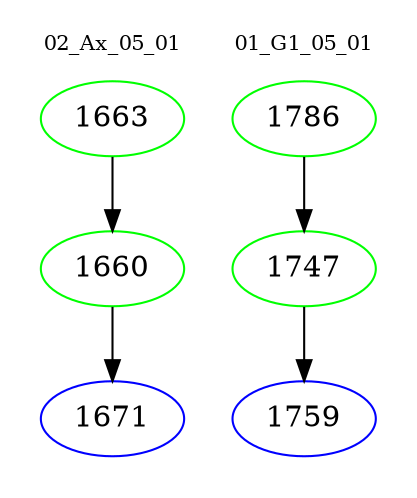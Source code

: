 digraph{
subgraph cluster_0 {
color = white
label = "02_Ax_05_01";
fontsize=10;
T0_1663 [label="1663", color="green"]
T0_1663 -> T0_1660 [color="black"]
T0_1660 [label="1660", color="green"]
T0_1660 -> T0_1671 [color="black"]
T0_1671 [label="1671", color="blue"]
}
subgraph cluster_1 {
color = white
label = "01_G1_05_01";
fontsize=10;
T1_1786 [label="1786", color="green"]
T1_1786 -> T1_1747 [color="black"]
T1_1747 [label="1747", color="green"]
T1_1747 -> T1_1759 [color="black"]
T1_1759 [label="1759", color="blue"]
}
}

